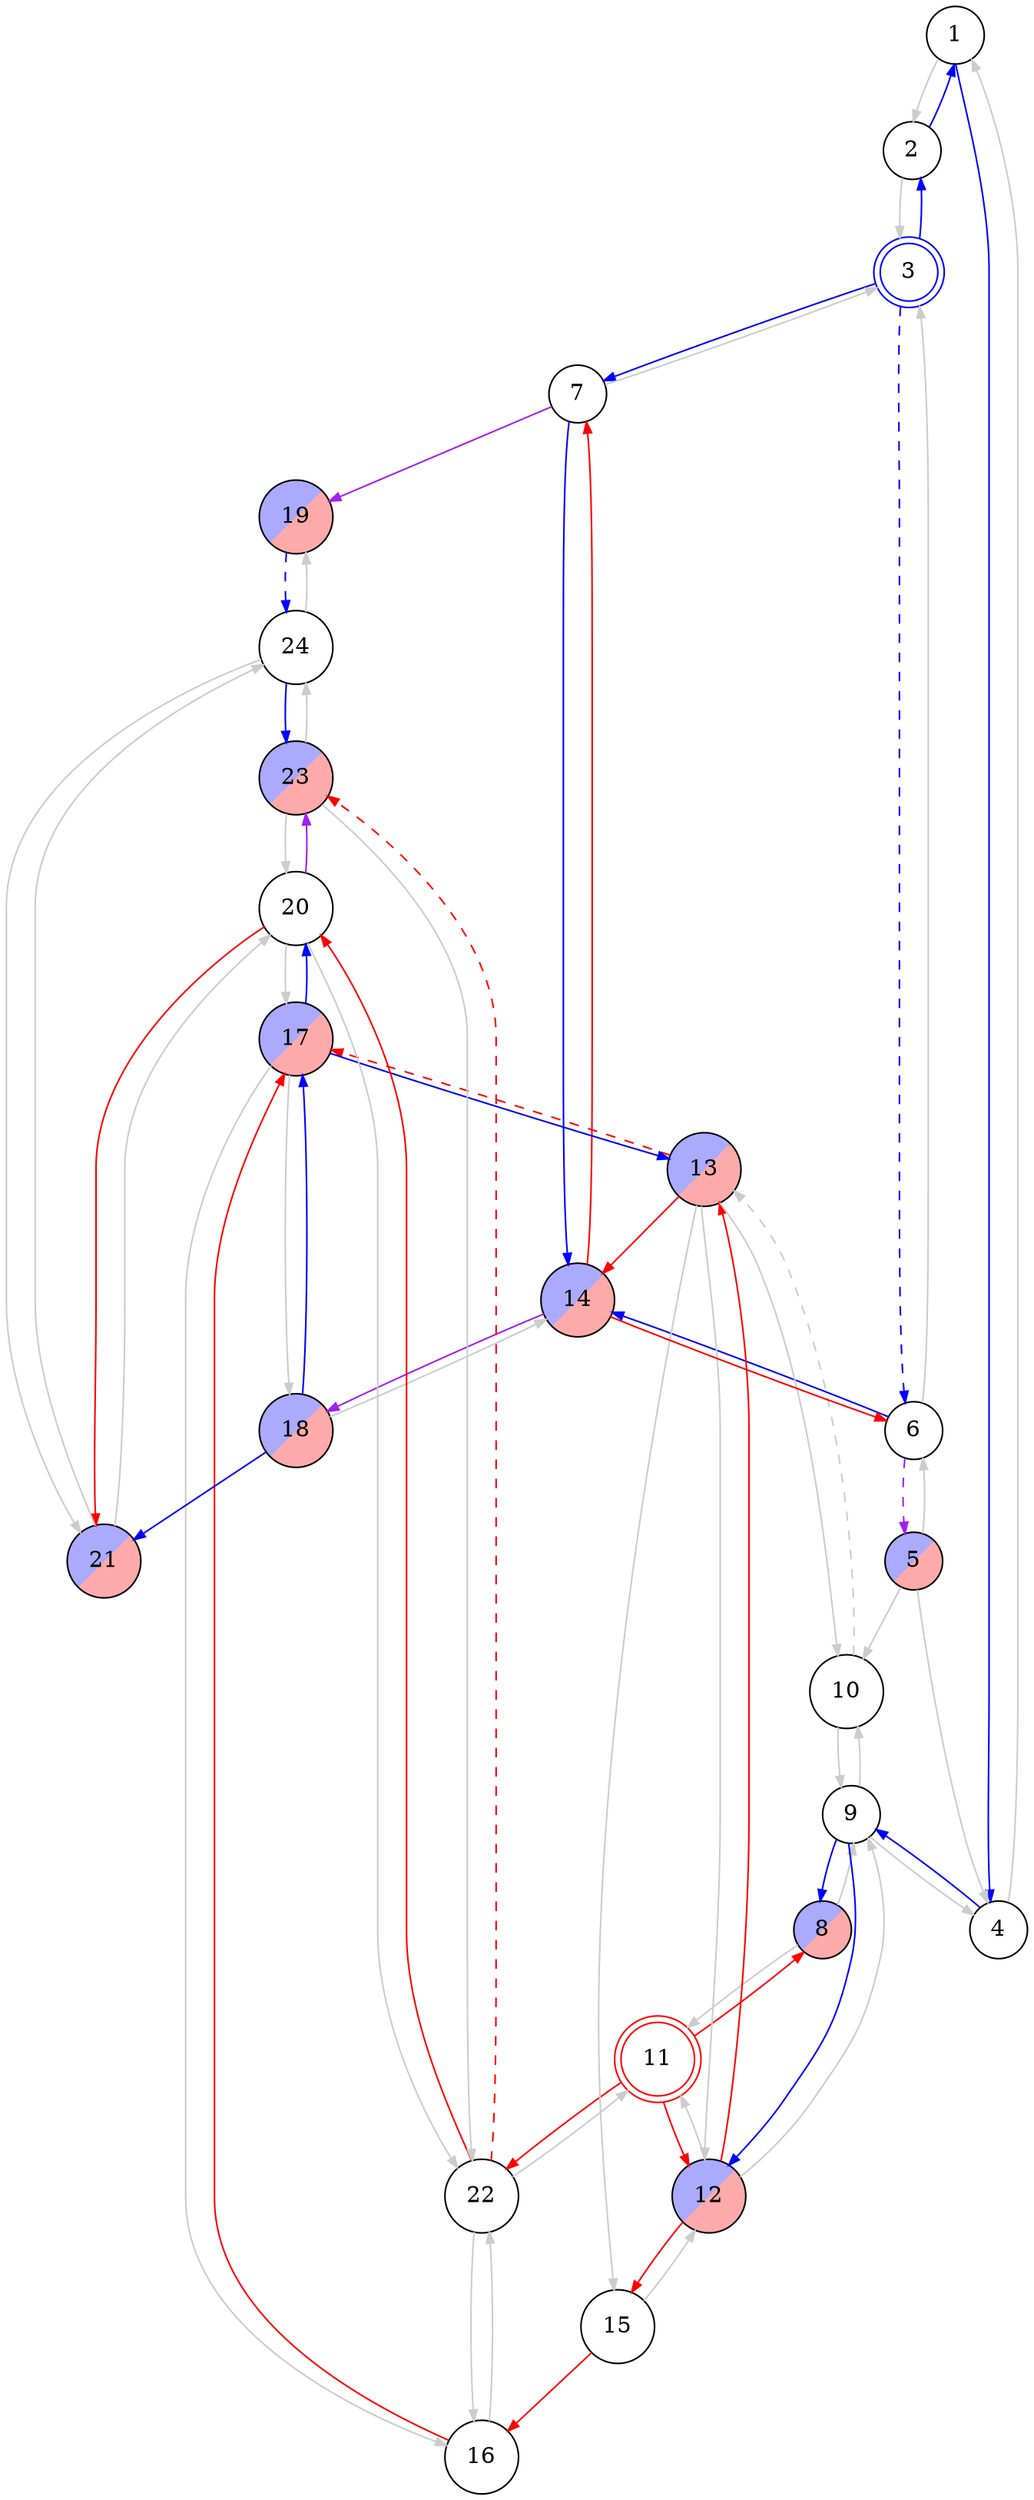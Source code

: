 digraph finite_state_machine {
    node [shape=circle]
    1	  [pos="2,1!"]
    2	  [pos="3,1!"]
    3	  [pos="4,1!", shape=doublecircle, color=blue]
    4	  [pos="2,2!"]
    5	  [pos="3,2!", style="filled", gradientangle=135, fillcolor="#ffaaaa;0.5:#aaaaff"]
    6	  [pos="4,2!"]
    7	  [pos="5,2!"]
    8	  [pos="1,3!", style="filled", gradientangle=135, fillcolor="#ffaaaa;0.5:#aaaaff"]
    9	  [pos="2,3!"]
    10	[pos="3,3!"]
    11	[pos="1,4!", shape=doublecircle, color=red]
    12	[pos="2,4!", style="filled", gradientangle=135, fillcolor="#ffaaaa;0.5:#aaaaff"]
    13	[pos="3,4!", style="filled", gradientangle=135, fillcolor="#ffaaaa;0.5:#aaaaff"]
    14	[pos="4,4!", style="filled", gradientangle=135, fillcolor="#ffaaaa;0.5:#aaaaff"]
    15	[pos="2.5,5!"]
    16	[pos="2,6!"]
    17	[pos="3,6!", style="filled", gradientangle=135, fillcolor="#ffaaaa;0.5:#aaaaff"]
    18	[pos="4,6!", style="filled", gradientangle=135, fillcolor="#ffaaaa;0.5:#aaaaff"]
    19	[pos="5,6!", style="filled", gradientangle=135, fillcolor="#ffaaaa;0.5:#aaaaff"]
    20	[pos="3,7!"]
    21	[pos="4,7!", style="filled", gradientangle=135, fillcolor="#ffaaaa;0.5:#aaaaff"]
    22	[pos="1,8!"]
    23	[pos="3,8!", style="filled", gradientangle=135, fillcolor="#ffaaaa;0.5:#aaaaff"]
    24	[pos="4,8!"]

    // Arcs
    edge [arrowsize=0.7]
    1 -> 2    [style="solid", color="#cccccc"]
    1 -> 4    [style="solid", color="blue"]
    2 -> 1    [style="solid", color="blue"]
    2 -> 3    [style="solid", color="#cccccc"]
    3 -> 2    [style="solid", color="blue"]
    3 -> 6    [style="dashed", color="blue"]
    3 -> 7    [style="solid", color="blue"]
    4 -> 1    [style="solid", color="#cccccc"]
    4 -> 9    [style="solid", color="blue"]
    5 -> 4    [style="solid", color="#cccccc"]
    5 -> 6    [style="solid", color="#cccccc"]
    5 -> 10   [style="solid", color="#cccccc"]
    6 -> 3    [style="solid", color="#cccccc"]
    6 -> 5    [style="dashed", color="purple"]
    6 -> 14   [style="solid", color="blue"]
    7 -> 3    [style="solid", color="#cccccc"]
    7 -> 14   [style="solid", color="blue"]
    7 -> 19   [style="solid", color="purple"]
    8 -> 9    [style="solid", color="#cccccc"]
    8 -> 11   [style="solid", color="#cccccc"]
    9 -> 4    [style="solid", color="#cccccc"]
    9 -> 8    [style="solid", color="blue"]
    9 -> 10   [style="solid", color="#cccccc"]
    9 -> 12   [style="solid", color="blue"]
    10 -> 9   [style="solid", color="#cccccc"]
    10 -> 13  [style="dashed", color="#cccccc"]
    11 -> 8   [style="solid", color="red"]
    11 -> 12  [style="solid", color="red"]
    11 -> 22  [style="solid", color="red"]
    12 -> 9   [style="solid", color="#cccccc"]
    12 -> 11  [style="solid", color="#cccccc"]
    12 -> 13  [style="solid", color="red"]
    12 -> 15  [style="solid", color="red"]
    13 -> 10  [style="solid", color="#cccccc"]
    13 -> 12  [style="solid", color="#cccccc"]
    13 -> 14  [style="solid", color="red"]
    13 -> 15  [style="solid", color="#cccccc"]
    13 -> 17  [style="dashed", color="red"]
    14 -> 6   [style="solid", color="red"]
    14 -> 7   [style="solid", color="red"]
    14 -> 18  [style="solid", color="purple"]
    15 -> 12  [style="solid", color="#cccccc"]
    15 -> 16  [style="solid", color="red"]
    16 -> 17  [style="solid", color="red"]
    16 -> 22  [style="solid", color="#cccccc"]
    17 -> 13  [style="solid", color="blue"]
    17 -> 16  [style="solid", color="#cccccc"]
    17 -> 18  [style="solid", color="#cccccc"]
    17 -> 20  [style="solid", color="blue"]
    18 -> 17  [style="solid", color="blue"]
    18 -> 14  [style="solid", color="#cccccc"]
    18 -> 21  [style="solid", color="blue"]
    19 -> 24  [style="dashed", color="blue"]
    20 -> 17  [style="solid", color="#cccccc"]
    20 -> 21  [style="solid", color="red"]
    20 -> 22  [style="solid", color="#cccccc"]
    20 -> 23  [style="solid", color="purple"]
    21 -> 20  [style="solid", color="#cccccc"]
    21 -> 24  [style="solid", color="#cccccc"]
    22 -> 11  [style="solid", color="#cccccc"]
    22 -> 16  [style="solid", color="#cccccc"]
    22 -> 20  [style="solid", color="red"]
    22 -> 23  [style="dashed", color="red"]
    23 -> 20  [style="solid", color="#cccccc"]
    23 -> 22  [style="solid", color="#cccccc"]
    23 -> 24  [style="solid", color="#cccccc"]
    24 -> 19  [style="solid", color="#cccccc"]
    24 -> 21  [style="solid", color="#cccccc"]
    24 -> 23  [style="solid", color="blue"]
  }